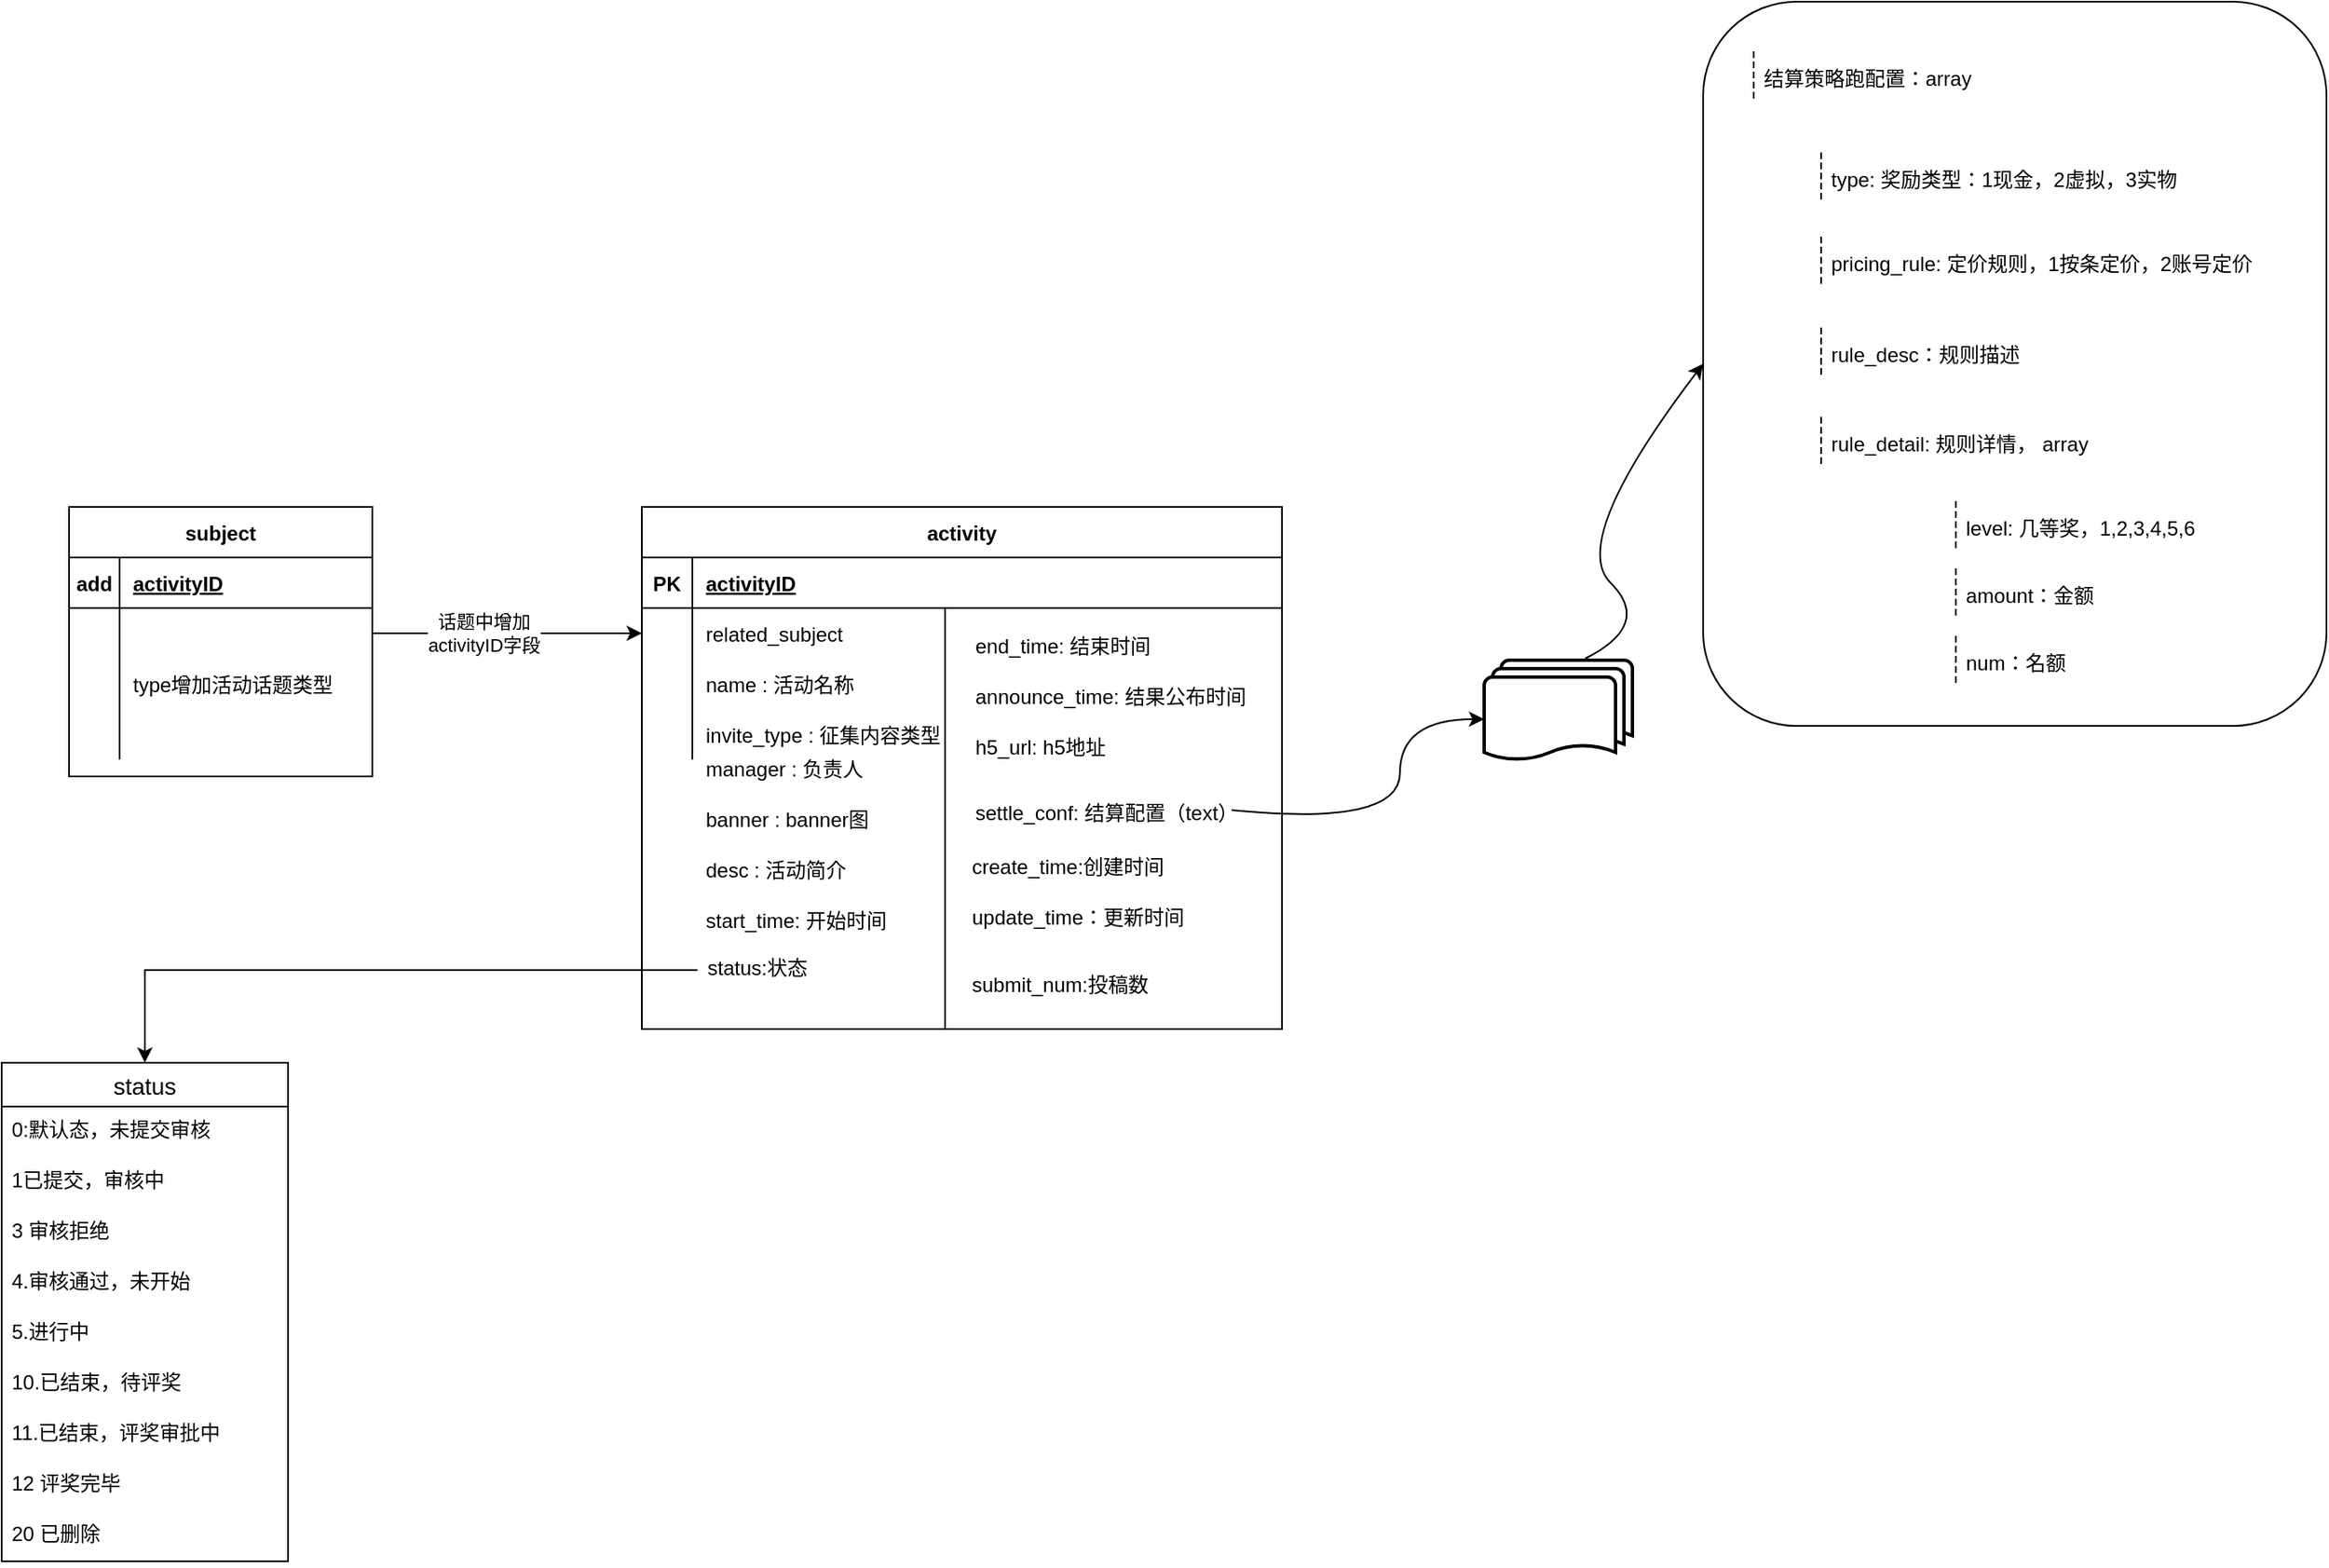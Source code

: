 <mxfile version="15.5.8" type="github">
  <diagram id="LG2WF2RvglRewsPvHwB6" name="Page-1">
    <mxGraphModel dx="1422" dy="762" grid="1" gridSize="10" guides="1" tooltips="1" connect="1" arrows="1" fold="1" page="1" pageScale="1" pageWidth="1654" pageHeight="2336" math="0" shadow="0">
      <root>
        <mxCell id="0" />
        <mxCell id="1" parent="0" />
        <mxCell id="w5vEDjfAuw3C4fb2oxAN-76" value="" style="rounded=1;whiteSpace=wrap;html=1;" parent="1" vertex="1">
          <mxGeometry x="1160" y="290" width="370" height="430" as="geometry" />
        </mxCell>
        <mxCell id="w5vEDjfAuw3C4fb2oxAN-1" value="activity" style="shape=table;startSize=30;container=1;collapsible=1;childLayout=tableLayout;fixedRows=1;rowLines=0;fontStyle=1;align=center;resizeLast=1;" parent="1" vertex="1">
          <mxGeometry x="530" y="590" width="380" height="310" as="geometry">
            <mxRectangle x="530" y="590" width="70" height="30" as="alternateBounds" />
          </mxGeometry>
        </mxCell>
        <mxCell id="w5vEDjfAuw3C4fb2oxAN-2" value="" style="shape=partialRectangle;collapsible=0;dropTarget=0;pointerEvents=0;fillColor=none;top=0;left=0;bottom=1;right=0;points=[[0,0.5],[1,0.5]];portConstraint=eastwest;" parent="w5vEDjfAuw3C4fb2oxAN-1" vertex="1">
          <mxGeometry y="30" width="380" height="30" as="geometry" />
        </mxCell>
        <mxCell id="w5vEDjfAuw3C4fb2oxAN-3" value="PK" style="shape=partialRectangle;connectable=0;fillColor=none;top=0;left=0;bottom=0;right=0;fontStyle=1;overflow=hidden;" parent="w5vEDjfAuw3C4fb2oxAN-2" vertex="1">
          <mxGeometry width="30" height="30" as="geometry">
            <mxRectangle width="30" height="30" as="alternateBounds" />
          </mxGeometry>
        </mxCell>
        <mxCell id="w5vEDjfAuw3C4fb2oxAN-4" value="activityID" style="shape=partialRectangle;connectable=0;fillColor=none;top=0;left=0;bottom=0;right=0;align=left;spacingLeft=6;fontStyle=5;overflow=hidden;" parent="w5vEDjfAuw3C4fb2oxAN-2" vertex="1">
          <mxGeometry x="30" width="350" height="30" as="geometry">
            <mxRectangle width="350" height="30" as="alternateBounds" />
          </mxGeometry>
        </mxCell>
        <mxCell id="w5vEDjfAuw3C4fb2oxAN-5" value="" style="shape=partialRectangle;collapsible=0;dropTarget=0;pointerEvents=0;fillColor=none;top=0;left=0;bottom=0;right=0;points=[[0,0.5],[1,0.5]];portConstraint=eastwest;" parent="w5vEDjfAuw3C4fb2oxAN-1" vertex="1">
          <mxGeometry y="60" width="380" height="30" as="geometry" />
        </mxCell>
        <mxCell id="w5vEDjfAuw3C4fb2oxAN-6" value="" style="shape=partialRectangle;connectable=0;fillColor=none;top=0;left=0;bottom=0;right=0;editable=1;overflow=hidden;" parent="w5vEDjfAuw3C4fb2oxAN-5" vertex="1">
          <mxGeometry width="30" height="30" as="geometry">
            <mxRectangle width="30" height="30" as="alternateBounds" />
          </mxGeometry>
        </mxCell>
        <mxCell id="w5vEDjfAuw3C4fb2oxAN-7" value="related_subject" style="shape=partialRectangle;connectable=0;fillColor=none;top=0;left=0;bottom=0;right=0;align=left;spacingLeft=6;overflow=hidden;" parent="w5vEDjfAuw3C4fb2oxAN-5" vertex="1">
          <mxGeometry x="30" width="350" height="30" as="geometry">
            <mxRectangle width="350" height="30" as="alternateBounds" />
          </mxGeometry>
        </mxCell>
        <mxCell id="w5vEDjfAuw3C4fb2oxAN-8" value="" style="shape=partialRectangle;collapsible=0;dropTarget=0;pointerEvents=0;fillColor=none;top=0;left=0;bottom=0;right=0;points=[[0,0.5],[1,0.5]];portConstraint=eastwest;" parent="w5vEDjfAuw3C4fb2oxAN-1" vertex="1">
          <mxGeometry y="90" width="380" height="30" as="geometry" />
        </mxCell>
        <mxCell id="w5vEDjfAuw3C4fb2oxAN-9" value="" style="shape=partialRectangle;connectable=0;fillColor=none;top=0;left=0;bottom=0;right=0;editable=1;overflow=hidden;" parent="w5vEDjfAuw3C4fb2oxAN-8" vertex="1">
          <mxGeometry width="30" height="30" as="geometry">
            <mxRectangle width="30" height="30" as="alternateBounds" />
          </mxGeometry>
        </mxCell>
        <mxCell id="w5vEDjfAuw3C4fb2oxAN-10" value="name : 活动名称" style="shape=partialRectangle;connectable=0;fillColor=none;top=0;left=0;bottom=0;right=0;align=left;spacingLeft=6;overflow=hidden;" parent="w5vEDjfAuw3C4fb2oxAN-8" vertex="1">
          <mxGeometry x="30" width="350" height="30" as="geometry">
            <mxRectangle width="350" height="30" as="alternateBounds" />
          </mxGeometry>
        </mxCell>
        <mxCell id="w5vEDjfAuw3C4fb2oxAN-11" value="" style="shape=partialRectangle;collapsible=0;dropTarget=0;pointerEvents=0;fillColor=none;top=0;left=0;bottom=0;right=0;points=[[0,0.5],[1,0.5]];portConstraint=eastwest;" parent="w5vEDjfAuw3C4fb2oxAN-1" vertex="1">
          <mxGeometry y="120" width="380" height="30" as="geometry" />
        </mxCell>
        <mxCell id="w5vEDjfAuw3C4fb2oxAN-12" value="" style="shape=partialRectangle;connectable=0;fillColor=none;top=0;left=0;bottom=0;right=0;editable=1;overflow=hidden;" parent="w5vEDjfAuw3C4fb2oxAN-11" vertex="1">
          <mxGeometry width="30" height="30" as="geometry">
            <mxRectangle width="30" height="30" as="alternateBounds" />
          </mxGeometry>
        </mxCell>
        <mxCell id="w5vEDjfAuw3C4fb2oxAN-13" value="invite_type : 征集内容类型" style="shape=partialRectangle;connectable=0;fillColor=none;top=0;left=0;bottom=0;right=0;align=left;spacingLeft=6;overflow=hidden;" parent="w5vEDjfAuw3C4fb2oxAN-11" vertex="1">
          <mxGeometry x="30" width="350" height="30" as="geometry">
            <mxRectangle width="350" height="30" as="alternateBounds" />
          </mxGeometry>
        </mxCell>
        <mxCell id="w5vEDjfAuw3C4fb2oxAN-14" value="subject" style="shape=table;startSize=30;container=1;collapsible=1;childLayout=tableLayout;fixedRows=1;rowLines=0;fontStyle=1;align=center;resizeLast=1;" parent="1" vertex="1">
          <mxGeometry x="190" y="590" width="180" height="160" as="geometry" />
        </mxCell>
        <mxCell id="w5vEDjfAuw3C4fb2oxAN-15" value="" style="shape=partialRectangle;collapsible=0;dropTarget=0;pointerEvents=0;fillColor=none;top=0;left=0;bottom=1;right=0;points=[[0,0.5],[1,0.5]];portConstraint=eastwest;" parent="w5vEDjfAuw3C4fb2oxAN-14" vertex="1">
          <mxGeometry y="30" width="180" height="30" as="geometry" />
        </mxCell>
        <mxCell id="w5vEDjfAuw3C4fb2oxAN-16" value="add" style="shape=partialRectangle;connectable=0;fillColor=none;top=0;left=0;bottom=0;right=0;fontStyle=1;overflow=hidden;" parent="w5vEDjfAuw3C4fb2oxAN-15" vertex="1">
          <mxGeometry width="30" height="30" as="geometry">
            <mxRectangle width="30" height="30" as="alternateBounds" />
          </mxGeometry>
        </mxCell>
        <mxCell id="w5vEDjfAuw3C4fb2oxAN-17" value="activityID" style="shape=partialRectangle;connectable=0;fillColor=none;top=0;left=0;bottom=0;right=0;align=left;spacingLeft=6;fontStyle=5;overflow=hidden;" parent="w5vEDjfAuw3C4fb2oxAN-15" vertex="1">
          <mxGeometry x="30" width="150" height="30" as="geometry">
            <mxRectangle width="150" height="30" as="alternateBounds" />
          </mxGeometry>
        </mxCell>
        <mxCell id="w5vEDjfAuw3C4fb2oxAN-18" value="" style="shape=partialRectangle;collapsible=0;dropTarget=0;pointerEvents=0;fillColor=none;top=0;left=0;bottom=0;right=0;points=[[0,0.5],[1,0.5]];portConstraint=eastwest;" parent="w5vEDjfAuw3C4fb2oxAN-14" vertex="1">
          <mxGeometry y="60" width="180" height="30" as="geometry" />
        </mxCell>
        <mxCell id="w5vEDjfAuw3C4fb2oxAN-19" value="" style="shape=partialRectangle;connectable=0;fillColor=none;top=0;left=0;bottom=0;right=0;editable=1;overflow=hidden;" parent="w5vEDjfAuw3C4fb2oxAN-18" vertex="1">
          <mxGeometry width="30" height="30" as="geometry">
            <mxRectangle width="30" height="30" as="alternateBounds" />
          </mxGeometry>
        </mxCell>
        <mxCell id="w5vEDjfAuw3C4fb2oxAN-20" value="" style="shape=partialRectangle;connectable=0;fillColor=none;top=0;left=0;bottom=0;right=0;align=left;spacingLeft=6;overflow=hidden;" parent="w5vEDjfAuw3C4fb2oxAN-18" vertex="1">
          <mxGeometry x="30" width="150" height="30" as="geometry">
            <mxRectangle width="150" height="30" as="alternateBounds" />
          </mxGeometry>
        </mxCell>
        <mxCell id="w5vEDjfAuw3C4fb2oxAN-21" value="" style="shape=partialRectangle;collapsible=0;dropTarget=0;pointerEvents=0;fillColor=none;top=0;left=0;bottom=0;right=0;points=[[0,0.5],[1,0.5]];portConstraint=eastwest;" parent="w5vEDjfAuw3C4fb2oxAN-14" vertex="1">
          <mxGeometry y="90" width="180" height="30" as="geometry" />
        </mxCell>
        <mxCell id="w5vEDjfAuw3C4fb2oxAN-22" value="" style="shape=partialRectangle;connectable=0;fillColor=none;top=0;left=0;bottom=0;right=0;editable=1;overflow=hidden;" parent="w5vEDjfAuw3C4fb2oxAN-21" vertex="1">
          <mxGeometry width="30" height="30" as="geometry">
            <mxRectangle width="30" height="30" as="alternateBounds" />
          </mxGeometry>
        </mxCell>
        <mxCell id="w5vEDjfAuw3C4fb2oxAN-23" value="type增加活动话题类型" style="shape=partialRectangle;connectable=0;fillColor=none;top=0;left=0;bottom=0;right=0;align=left;spacingLeft=6;overflow=hidden;" parent="w5vEDjfAuw3C4fb2oxAN-21" vertex="1">
          <mxGeometry x="30" width="150" height="30" as="geometry">
            <mxRectangle width="150" height="30" as="alternateBounds" />
          </mxGeometry>
        </mxCell>
        <mxCell id="w5vEDjfAuw3C4fb2oxAN-24" value="" style="shape=partialRectangle;collapsible=0;dropTarget=0;pointerEvents=0;fillColor=none;top=0;left=0;bottom=0;right=0;points=[[0,0.5],[1,0.5]];portConstraint=eastwest;" parent="w5vEDjfAuw3C4fb2oxAN-14" vertex="1">
          <mxGeometry y="120" width="180" height="30" as="geometry" />
        </mxCell>
        <mxCell id="w5vEDjfAuw3C4fb2oxAN-25" value="" style="shape=partialRectangle;connectable=0;fillColor=none;top=0;left=0;bottom=0;right=0;editable=1;overflow=hidden;" parent="w5vEDjfAuw3C4fb2oxAN-24" vertex="1">
          <mxGeometry width="30" height="30" as="geometry">
            <mxRectangle width="30" height="30" as="alternateBounds" />
          </mxGeometry>
        </mxCell>
        <mxCell id="w5vEDjfAuw3C4fb2oxAN-26" value="" style="shape=partialRectangle;connectable=0;fillColor=none;top=0;left=0;bottom=0;right=0;align=left;spacingLeft=6;overflow=hidden;" parent="w5vEDjfAuw3C4fb2oxAN-24" vertex="1">
          <mxGeometry x="30" width="150" height="30" as="geometry">
            <mxRectangle width="150" height="30" as="alternateBounds" />
          </mxGeometry>
        </mxCell>
        <mxCell id="w5vEDjfAuw3C4fb2oxAN-27" style="edgeStyle=orthogonalEdgeStyle;rounded=0;orthogonalLoop=1;jettySize=auto;html=1;exitX=1;exitY=0.5;exitDx=0;exitDy=0;entryX=0;entryY=0.5;entryDx=0;entryDy=0;" parent="1" source="w5vEDjfAuw3C4fb2oxAN-18" target="w5vEDjfAuw3C4fb2oxAN-5" edge="1">
          <mxGeometry relative="1" as="geometry" />
        </mxCell>
        <mxCell id="w5vEDjfAuw3C4fb2oxAN-31" value="话题中增加&lt;br&gt;activityID字段" style="edgeLabel;html=1;align=center;verticalAlign=middle;resizable=0;points=[];" parent="w5vEDjfAuw3C4fb2oxAN-27" vertex="1" connectable="0">
          <mxGeometry x="-0.173" relative="1" as="geometry">
            <mxPoint as="offset" />
          </mxGeometry>
        </mxCell>
        <mxCell id="w5vEDjfAuw3C4fb2oxAN-33" value="manager : 负责人" style="shape=partialRectangle;connectable=0;fillColor=none;top=0;left=0;bottom=0;right=0;align=left;spacingLeft=6;overflow=hidden;" parent="1" vertex="1">
          <mxGeometry x="560" y="730" width="150" height="30" as="geometry">
            <mxRectangle width="150" height="30" as="alternateBounds" />
          </mxGeometry>
        </mxCell>
        <mxCell id="w5vEDjfAuw3C4fb2oxAN-34" value="banner : banner图" style="shape=partialRectangle;connectable=0;fillColor=none;top=0;left=0;bottom=0;right=0;align=left;spacingLeft=6;overflow=hidden;" parent="1" vertex="1">
          <mxGeometry x="560" y="760" width="150" height="30" as="geometry">
            <mxRectangle width="150" height="30" as="alternateBounds" />
          </mxGeometry>
        </mxCell>
        <mxCell id="w5vEDjfAuw3C4fb2oxAN-35" value="desc : 活动简介" style="shape=partialRectangle;connectable=0;fillColor=none;top=0;left=0;bottom=0;right=0;align=left;spacingLeft=6;overflow=hidden;" parent="1" vertex="1">
          <mxGeometry x="560" y="790" width="150" height="30" as="geometry">
            <mxRectangle width="150" height="30" as="alternateBounds" />
          </mxGeometry>
        </mxCell>
        <mxCell id="w5vEDjfAuw3C4fb2oxAN-41" value="" style="endArrow=none;html=1;rounded=0;" parent="1" edge="1">
          <mxGeometry width="50" height="50" relative="1" as="geometry">
            <mxPoint x="710" y="900" as="sourcePoint" />
            <mxPoint x="710" y="650" as="targetPoint" />
          </mxGeometry>
        </mxCell>
        <mxCell id="w5vEDjfAuw3C4fb2oxAN-42" value="start_time: 开始时间" style="shape=partialRectangle;connectable=0;fillColor=none;top=0;left=0;bottom=0;right=0;align=left;spacingLeft=6;overflow=hidden;" parent="1" vertex="1">
          <mxGeometry x="560" y="820" width="150" height="30" as="geometry">
            <mxRectangle width="150" height="30" as="alternateBounds" />
          </mxGeometry>
        </mxCell>
        <mxCell id="w5vEDjfAuw3C4fb2oxAN-43" value="end_time: 结束时间" style="shape=partialRectangle;connectable=0;fillColor=none;top=0;left=0;bottom=0;right=0;align=left;spacingLeft=6;overflow=hidden;" parent="1" vertex="1">
          <mxGeometry x="720" y="657" width="150" height="30" as="geometry">
            <mxRectangle width="150" height="30" as="alternateBounds" />
          </mxGeometry>
        </mxCell>
        <mxCell id="w5vEDjfAuw3C4fb2oxAN-44" value="announce_time: 结果公布时间" style="shape=partialRectangle;connectable=0;fillColor=none;top=0;left=0;bottom=0;right=0;align=left;spacingLeft=6;overflow=hidden;" parent="1" vertex="1">
          <mxGeometry x="720" y="687" width="170" height="30" as="geometry">
            <mxRectangle width="150" height="30" as="alternateBounds" />
          </mxGeometry>
        </mxCell>
        <mxCell id="w5vEDjfAuw3C4fb2oxAN-45" value="h5_url: h5地址" style="shape=partialRectangle;connectable=0;fillColor=none;top=0;left=0;bottom=0;right=0;align=left;spacingLeft=6;overflow=hidden;" parent="1" vertex="1">
          <mxGeometry x="720" y="717" width="170" height="30" as="geometry">
            <mxRectangle width="150" height="30" as="alternateBounds" />
          </mxGeometry>
        </mxCell>
        <mxCell id="w5vEDjfAuw3C4fb2oxAN-46" value="settle_conf: 结算配置（text）" style="shape=partialRectangle;connectable=0;fillColor=none;top=0;left=0;bottom=0;right=0;align=left;spacingLeft=6;overflow=hidden;" parent="1" vertex="1">
          <mxGeometry x="720" y="756" width="170" height="30" as="geometry">
            <mxRectangle width="150" height="30" as="alternateBounds" />
          </mxGeometry>
        </mxCell>
        <mxCell id="w5vEDjfAuw3C4fb2oxAN-51" value="type: 奖励类型：1现金，2虚拟，3实物" style="shape=partialRectangle;fillColor=none;align=left;verticalAlign=middle;strokeColor=none;spacingLeft=34;rotatable=0;points=[[0,0.5],[1,0.5]];portConstraint=eastwest;dropTarget=0;" parent="1" vertex="1">
          <mxGeometry x="1200" y="380" width="90" height="30" as="geometry" />
        </mxCell>
        <mxCell id="w5vEDjfAuw3C4fb2oxAN-52" value="" style="shape=partialRectangle;top=0;left=0;bottom=0;fillColor=none;stokeWidth=1;dashed=1;align=left;verticalAlign=middle;spacingLeft=4;spacingRight=4;overflow=hidden;rotatable=0;points=[];portConstraint=eastwest;part=1;" parent="w5vEDjfAuw3C4fb2oxAN-51" vertex="1" connectable="0">
          <mxGeometry width="30" height="30" as="geometry" />
        </mxCell>
        <mxCell id="w5vEDjfAuw3C4fb2oxAN-53" value="pricing_rule: 定价规则，1按条定价，2账号定价" style="shape=partialRectangle;fillColor=none;align=left;verticalAlign=middle;strokeColor=none;spacingLeft=34;rotatable=0;points=[[0,0.5],[1,0.5]];portConstraint=eastwest;dropTarget=0;" parent="1" vertex="1">
          <mxGeometry x="1200" y="430" width="90" height="30" as="geometry" />
        </mxCell>
        <mxCell id="w5vEDjfAuw3C4fb2oxAN-54" value="" style="shape=partialRectangle;top=0;left=0;bottom=0;fillColor=none;stokeWidth=1;dashed=1;align=left;verticalAlign=middle;spacingLeft=4;spacingRight=4;overflow=hidden;rotatable=0;points=[];portConstraint=eastwest;part=1;" parent="w5vEDjfAuw3C4fb2oxAN-53" vertex="1" connectable="0">
          <mxGeometry width="30" height="30" as="geometry" />
        </mxCell>
        <mxCell id="w5vEDjfAuw3C4fb2oxAN-55" value="rule_detail: 规则详情， array" style="shape=partialRectangle;fillColor=none;align=left;verticalAlign=middle;strokeColor=none;spacingLeft=34;rotatable=0;points=[[0,0.5],[1,0.5]];portConstraint=eastwest;dropTarget=0;" parent="1" vertex="1">
          <mxGeometry x="1200" y="537" width="90" height="30" as="geometry" />
        </mxCell>
        <mxCell id="w5vEDjfAuw3C4fb2oxAN-56" value="" style="shape=partialRectangle;top=0;left=0;bottom=0;fillColor=none;stokeWidth=1;dashed=1;align=left;verticalAlign=middle;spacingLeft=4;spacingRight=4;overflow=hidden;rotatable=0;points=[];portConstraint=eastwest;part=1;" parent="w5vEDjfAuw3C4fb2oxAN-55" vertex="1" connectable="0">
          <mxGeometry width="30" height="30" as="geometry" />
        </mxCell>
        <mxCell id="w5vEDjfAuw3C4fb2oxAN-60" value="" style="strokeWidth=2;html=1;shape=mxgraph.flowchart.multi-document;whiteSpace=wrap;" parent="1" vertex="1">
          <mxGeometry x="1030" y="681" width="88" height="60" as="geometry" />
        </mxCell>
        <mxCell id="w5vEDjfAuw3C4fb2oxAN-62" value="" style="curved=1;endArrow=classic;html=1;rounded=0;" parent="1" edge="1">
          <mxGeometry width="50" height="50" relative="1" as="geometry">
            <mxPoint x="880" y="770" as="sourcePoint" />
            <mxPoint x="1030" y="716" as="targetPoint" />
            <Array as="points">
              <mxPoint x="980" y="780" />
              <mxPoint x="980" y="716" />
            </Array>
          </mxGeometry>
        </mxCell>
        <mxCell id="w5vEDjfAuw3C4fb2oxAN-63" value="" style="curved=1;endArrow=classic;html=1;rounded=0;entryX=0;entryY=0.5;entryDx=0;entryDy=0;" parent="1" target="w5vEDjfAuw3C4fb2oxAN-76" edge="1">
          <mxGeometry width="50" height="50" relative="1" as="geometry">
            <mxPoint x="1090" y="680" as="sourcePoint" />
            <mxPoint x="1140" y="500" as="targetPoint" />
            <Array as="points">
              <mxPoint x="1130" y="660" />
              <mxPoint x="1080" y="610" />
            </Array>
          </mxGeometry>
        </mxCell>
        <mxCell id="w5vEDjfAuw3C4fb2oxAN-64" value="结算策略跑配置：array" style="shape=partialRectangle;fillColor=none;align=left;verticalAlign=middle;strokeColor=none;spacingLeft=34;rotatable=0;points=[[0,0.5],[1,0.5]];portConstraint=eastwest;dropTarget=0;" parent="1" vertex="1">
          <mxGeometry x="1160" y="320" width="90" height="30" as="geometry" />
        </mxCell>
        <mxCell id="w5vEDjfAuw3C4fb2oxAN-65" value="" style="shape=partialRectangle;top=0;left=0;bottom=0;fillColor=none;stokeWidth=1;dashed=1;align=left;verticalAlign=middle;spacingLeft=4;spacingRight=4;overflow=hidden;rotatable=0;points=[];portConstraint=eastwest;part=1;" parent="w5vEDjfAuw3C4fb2oxAN-64" vertex="1" connectable="0">
          <mxGeometry width="30" height="30" as="geometry" />
        </mxCell>
        <mxCell id="w5vEDjfAuw3C4fb2oxAN-66" value="level: 几等奖，1,2,3,4,5,6" style="shape=partialRectangle;fillColor=none;align=left;verticalAlign=middle;strokeColor=none;spacingLeft=34;rotatable=0;points=[[0,0.5],[1,0.5]];portConstraint=eastwest;dropTarget=0;" parent="1" vertex="1">
          <mxGeometry x="1280" y="587" width="90" height="30" as="geometry" />
        </mxCell>
        <mxCell id="w5vEDjfAuw3C4fb2oxAN-67" value="" style="shape=partialRectangle;top=0;left=0;bottom=0;fillColor=none;stokeWidth=1;dashed=1;align=left;verticalAlign=middle;spacingLeft=4;spacingRight=4;overflow=hidden;rotatable=0;points=[];portConstraint=eastwest;part=1;" parent="w5vEDjfAuw3C4fb2oxAN-66" vertex="1" connectable="0">
          <mxGeometry width="30" height="30" as="geometry" />
        </mxCell>
        <mxCell id="w5vEDjfAuw3C4fb2oxAN-68" value="amount：金额" style="shape=partialRectangle;fillColor=none;align=left;verticalAlign=middle;strokeColor=none;spacingLeft=34;rotatable=0;points=[[0,0.5],[1,0.5]];portConstraint=eastwest;dropTarget=0;" parent="1" vertex="1">
          <mxGeometry x="1280" y="627" width="90" height="30" as="geometry" />
        </mxCell>
        <mxCell id="w5vEDjfAuw3C4fb2oxAN-69" value="" style="shape=partialRectangle;top=0;left=0;bottom=0;fillColor=none;stokeWidth=1;dashed=1;align=left;verticalAlign=middle;spacingLeft=4;spacingRight=4;overflow=hidden;rotatable=0;points=[];portConstraint=eastwest;part=1;" parent="w5vEDjfAuw3C4fb2oxAN-68" vertex="1" connectable="0">
          <mxGeometry width="30" height="30" as="geometry" />
        </mxCell>
        <mxCell id="w5vEDjfAuw3C4fb2oxAN-70" value="num：名额" style="shape=partialRectangle;fillColor=none;align=left;verticalAlign=middle;strokeColor=none;spacingLeft=34;rotatable=0;points=[[0,0.5],[1,0.5]];portConstraint=eastwest;dropTarget=0;" parent="1" vertex="1">
          <mxGeometry x="1280" y="667" width="90" height="30" as="geometry" />
        </mxCell>
        <mxCell id="w5vEDjfAuw3C4fb2oxAN-71" value="" style="shape=partialRectangle;top=0;left=0;bottom=0;fillColor=none;stokeWidth=1;dashed=1;align=left;verticalAlign=middle;spacingLeft=4;spacingRight=4;overflow=hidden;rotatable=0;points=[];portConstraint=eastwest;part=1;" parent="w5vEDjfAuw3C4fb2oxAN-70" vertex="1" connectable="0">
          <mxGeometry width="30" height="30" as="geometry" />
        </mxCell>
        <mxCell id="w5vEDjfAuw3C4fb2oxAN-74" value="rule_desc：规则描述" style="shape=partialRectangle;fillColor=none;align=left;verticalAlign=middle;strokeColor=none;spacingLeft=34;rotatable=0;points=[[0,0.5],[1,0.5]];portConstraint=eastwest;dropTarget=0;" parent="1" vertex="1">
          <mxGeometry x="1200" y="484" width="90" height="30" as="geometry" />
        </mxCell>
        <mxCell id="w5vEDjfAuw3C4fb2oxAN-75" value="" style="shape=partialRectangle;top=0;left=0;bottom=0;fillColor=none;stokeWidth=1;dashed=1;align=left;verticalAlign=middle;spacingLeft=4;spacingRight=4;overflow=hidden;rotatable=0;points=[];portConstraint=eastwest;part=1;" parent="w5vEDjfAuw3C4fb2oxAN-74" vertex="1" connectable="0">
          <mxGeometry width="30" height="30" as="geometry" />
        </mxCell>
        <mxCell id="w5vEDjfAuw3C4fb2oxAN-77" value="create_time:创建时间" style="text;strokeColor=none;fillColor=none;spacingLeft=4;spacingRight=4;overflow=hidden;rotatable=0;points=[[0,0.5],[1,0.5]];portConstraint=eastwest;fontSize=12;" parent="1" vertex="1">
          <mxGeometry x="720" y="790" width="140" height="30" as="geometry" />
        </mxCell>
        <mxCell id="w5vEDjfAuw3C4fb2oxAN-78" value="update_time：更新时间" style="text;strokeColor=none;fillColor=none;spacingLeft=4;spacingRight=4;overflow=hidden;rotatable=0;points=[[0,0.5],[1,0.5]];portConstraint=eastwest;fontSize=12;" parent="1" vertex="1">
          <mxGeometry x="720" y="820" width="150" height="40" as="geometry" />
        </mxCell>
        <mxCell id="FG0yiC1ciWNTzW22SV-A-9" style="edgeStyle=orthogonalEdgeStyle;rounded=0;orthogonalLoop=1;jettySize=auto;html=1;exitX=0;exitY=0.5;exitDx=0;exitDy=0;entryX=0.5;entryY=0;entryDx=0;entryDy=0;" edge="1" parent="1" source="FG0yiC1ciWNTzW22SV-A-2" target="FG0yiC1ciWNTzW22SV-A-3">
          <mxGeometry relative="1" as="geometry" />
        </mxCell>
        <mxCell id="FG0yiC1ciWNTzW22SV-A-2" value="status:状态" style="text;strokeColor=none;fillColor=none;spacingLeft=4;spacingRight=4;overflow=hidden;rotatable=0;points=[[0,0.5],[1,0.5]];portConstraint=eastwest;fontSize=12;" vertex="1" parent="1">
          <mxGeometry x="563" y="850" width="90" height="30" as="geometry" />
        </mxCell>
        <mxCell id="FG0yiC1ciWNTzW22SV-A-3" value="status" style="swimlane;fontStyle=0;childLayout=stackLayout;horizontal=1;startSize=26;horizontalStack=0;resizeParent=1;resizeParentMax=0;resizeLast=0;collapsible=1;marginBottom=0;align=center;fontSize=14;" vertex="1" parent="1">
          <mxGeometry x="150" y="920" width="170" height="296" as="geometry" />
        </mxCell>
        <mxCell id="FG0yiC1ciWNTzW22SV-A-4" value="0:默认态，未提交审核" style="text;strokeColor=none;fillColor=none;spacingLeft=4;spacingRight=4;overflow=hidden;rotatable=0;points=[[0,0.5],[1,0.5]];portConstraint=eastwest;fontSize=12;" vertex="1" parent="FG0yiC1ciWNTzW22SV-A-3">
          <mxGeometry y="26" width="170" height="30" as="geometry" />
        </mxCell>
        <mxCell id="FG0yiC1ciWNTzW22SV-A-5" value="1已提交，审核中" style="text;strokeColor=none;fillColor=none;spacingLeft=4;spacingRight=4;overflow=hidden;rotatable=0;points=[[0,0.5],[1,0.5]];portConstraint=eastwest;fontSize=12;" vertex="1" parent="FG0yiC1ciWNTzW22SV-A-3">
          <mxGeometry y="56" width="170" height="30" as="geometry" />
        </mxCell>
        <mxCell id="FG0yiC1ciWNTzW22SV-A-6" value="3 审核拒绝" style="text;strokeColor=none;fillColor=none;spacingLeft=4;spacingRight=4;overflow=hidden;rotatable=0;points=[[0,0.5],[1,0.5]];portConstraint=eastwest;fontSize=12;" vertex="1" parent="FG0yiC1ciWNTzW22SV-A-3">
          <mxGeometry y="86" width="170" height="30" as="geometry" />
        </mxCell>
        <mxCell id="FG0yiC1ciWNTzW22SV-A-10" value="4.审核通过，未开始" style="text;strokeColor=none;fillColor=none;spacingLeft=4;spacingRight=4;overflow=hidden;rotatable=0;points=[[0,0.5],[1,0.5]];portConstraint=eastwest;fontSize=12;" vertex="1" parent="FG0yiC1ciWNTzW22SV-A-3">
          <mxGeometry y="116" width="170" height="30" as="geometry" />
        </mxCell>
        <mxCell id="FG0yiC1ciWNTzW22SV-A-11" value="5.进行中" style="text;strokeColor=none;fillColor=none;spacingLeft=4;spacingRight=4;overflow=hidden;rotatable=0;points=[[0,0.5],[1,0.5]];portConstraint=eastwest;fontSize=12;" vertex="1" parent="FG0yiC1ciWNTzW22SV-A-3">
          <mxGeometry y="146" width="170" height="30" as="geometry" />
        </mxCell>
        <mxCell id="FG0yiC1ciWNTzW22SV-A-12" value="10.已结束，待评奖" style="text;strokeColor=none;fillColor=none;spacingLeft=4;spacingRight=4;overflow=hidden;rotatable=0;points=[[0,0.5],[1,0.5]];portConstraint=eastwest;fontSize=12;" vertex="1" parent="FG0yiC1ciWNTzW22SV-A-3">
          <mxGeometry y="176" width="170" height="30" as="geometry" />
        </mxCell>
        <mxCell id="FG0yiC1ciWNTzW22SV-A-13" value="11.已结束，评奖审批中" style="text;strokeColor=none;fillColor=none;spacingLeft=4;spacingRight=4;overflow=hidden;rotatable=0;points=[[0,0.5],[1,0.5]];portConstraint=eastwest;fontSize=12;" vertex="1" parent="FG0yiC1ciWNTzW22SV-A-3">
          <mxGeometry y="206" width="170" height="30" as="geometry" />
        </mxCell>
        <mxCell id="FG0yiC1ciWNTzW22SV-A-14" value="12 评奖完毕" style="text;strokeColor=none;fillColor=none;spacingLeft=4;spacingRight=4;overflow=hidden;rotatable=0;points=[[0,0.5],[1,0.5]];portConstraint=eastwest;fontSize=12;" vertex="1" parent="FG0yiC1ciWNTzW22SV-A-3">
          <mxGeometry y="236" width="170" height="30" as="geometry" />
        </mxCell>
        <mxCell id="FG0yiC1ciWNTzW22SV-A-15" value="20 已删除" style="text;strokeColor=none;fillColor=none;spacingLeft=4;spacingRight=4;overflow=hidden;rotatable=0;points=[[0,0.5],[1,0.5]];portConstraint=eastwest;fontSize=12;" vertex="1" parent="FG0yiC1ciWNTzW22SV-A-3">
          <mxGeometry y="266" width="170" height="30" as="geometry" />
        </mxCell>
        <mxCell id="FG0yiC1ciWNTzW22SV-A-19" value="submit_num:投稿数" style="text;strokeColor=none;fillColor=none;spacingLeft=4;spacingRight=4;overflow=hidden;rotatable=0;points=[[0,0.5],[1,0.5]];portConstraint=eastwest;fontSize=12;" vertex="1" parent="1">
          <mxGeometry x="720" y="860" width="140" height="30" as="geometry" />
        </mxCell>
      </root>
    </mxGraphModel>
  </diagram>
</mxfile>
